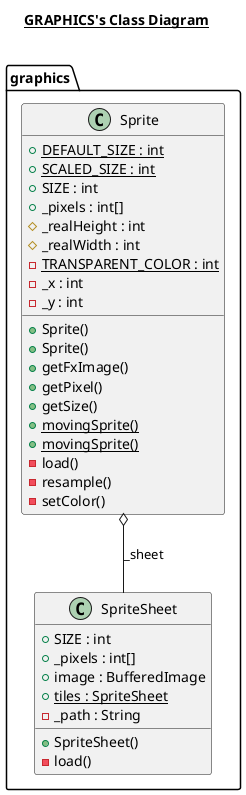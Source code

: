 @startuml

title __GRAPHICS's Class Diagram__\n

class graphics.Sprite {
{static} + DEFAULT_SIZE : int
{static} + SCALED_SIZE : int
+ SIZE : int
+ _pixels : int[]
# _realHeight : int
# _realWidth : int
{static} - TRANSPARENT_COLOR : int
- _x : int
- _y : int
+ Sprite()
+ Sprite()
+ getFxImage()
+ getPixel()
+ getSize()
{static} + movingSprite()
{static} + movingSprite()
- load()
- resample()
- setColor()
}

class graphics.SpriteSheet {
+ SIZE : int
+ _pixels : int[]
+ image : BufferedImage
{static} + tiles : SpriteSheet
- _path : String
+ SpriteSheet()
- load()
}


graphics.Sprite o-- graphics.SpriteSheet : _sheet

@enduml
